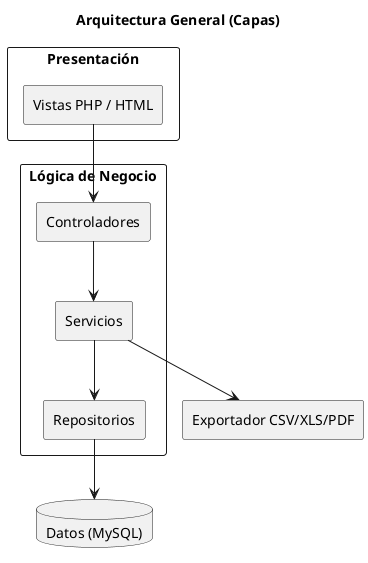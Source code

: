@startuml arquitectura;
skinparam componentStyle rectangle
title Arquitectura General (Capas)

rectangle "Presentación" as UI {
  [Vistas PHP / HTML] as Vistas
}

rectangle "Lógica de Negocio" as BL {
  [Controladores] as Ctrl
  [Servicios] as Svc
  [Repositorios] as Repo
}

database "Datos (MySQL)" as DB

Vistas --> Ctrl
Ctrl --> Svc
Svc --> Repo
Repo --> DB

' Integraciones / exportación
[Exportador CSV/XLS/PDF] as Exp
Svc --> Exp

@enduml